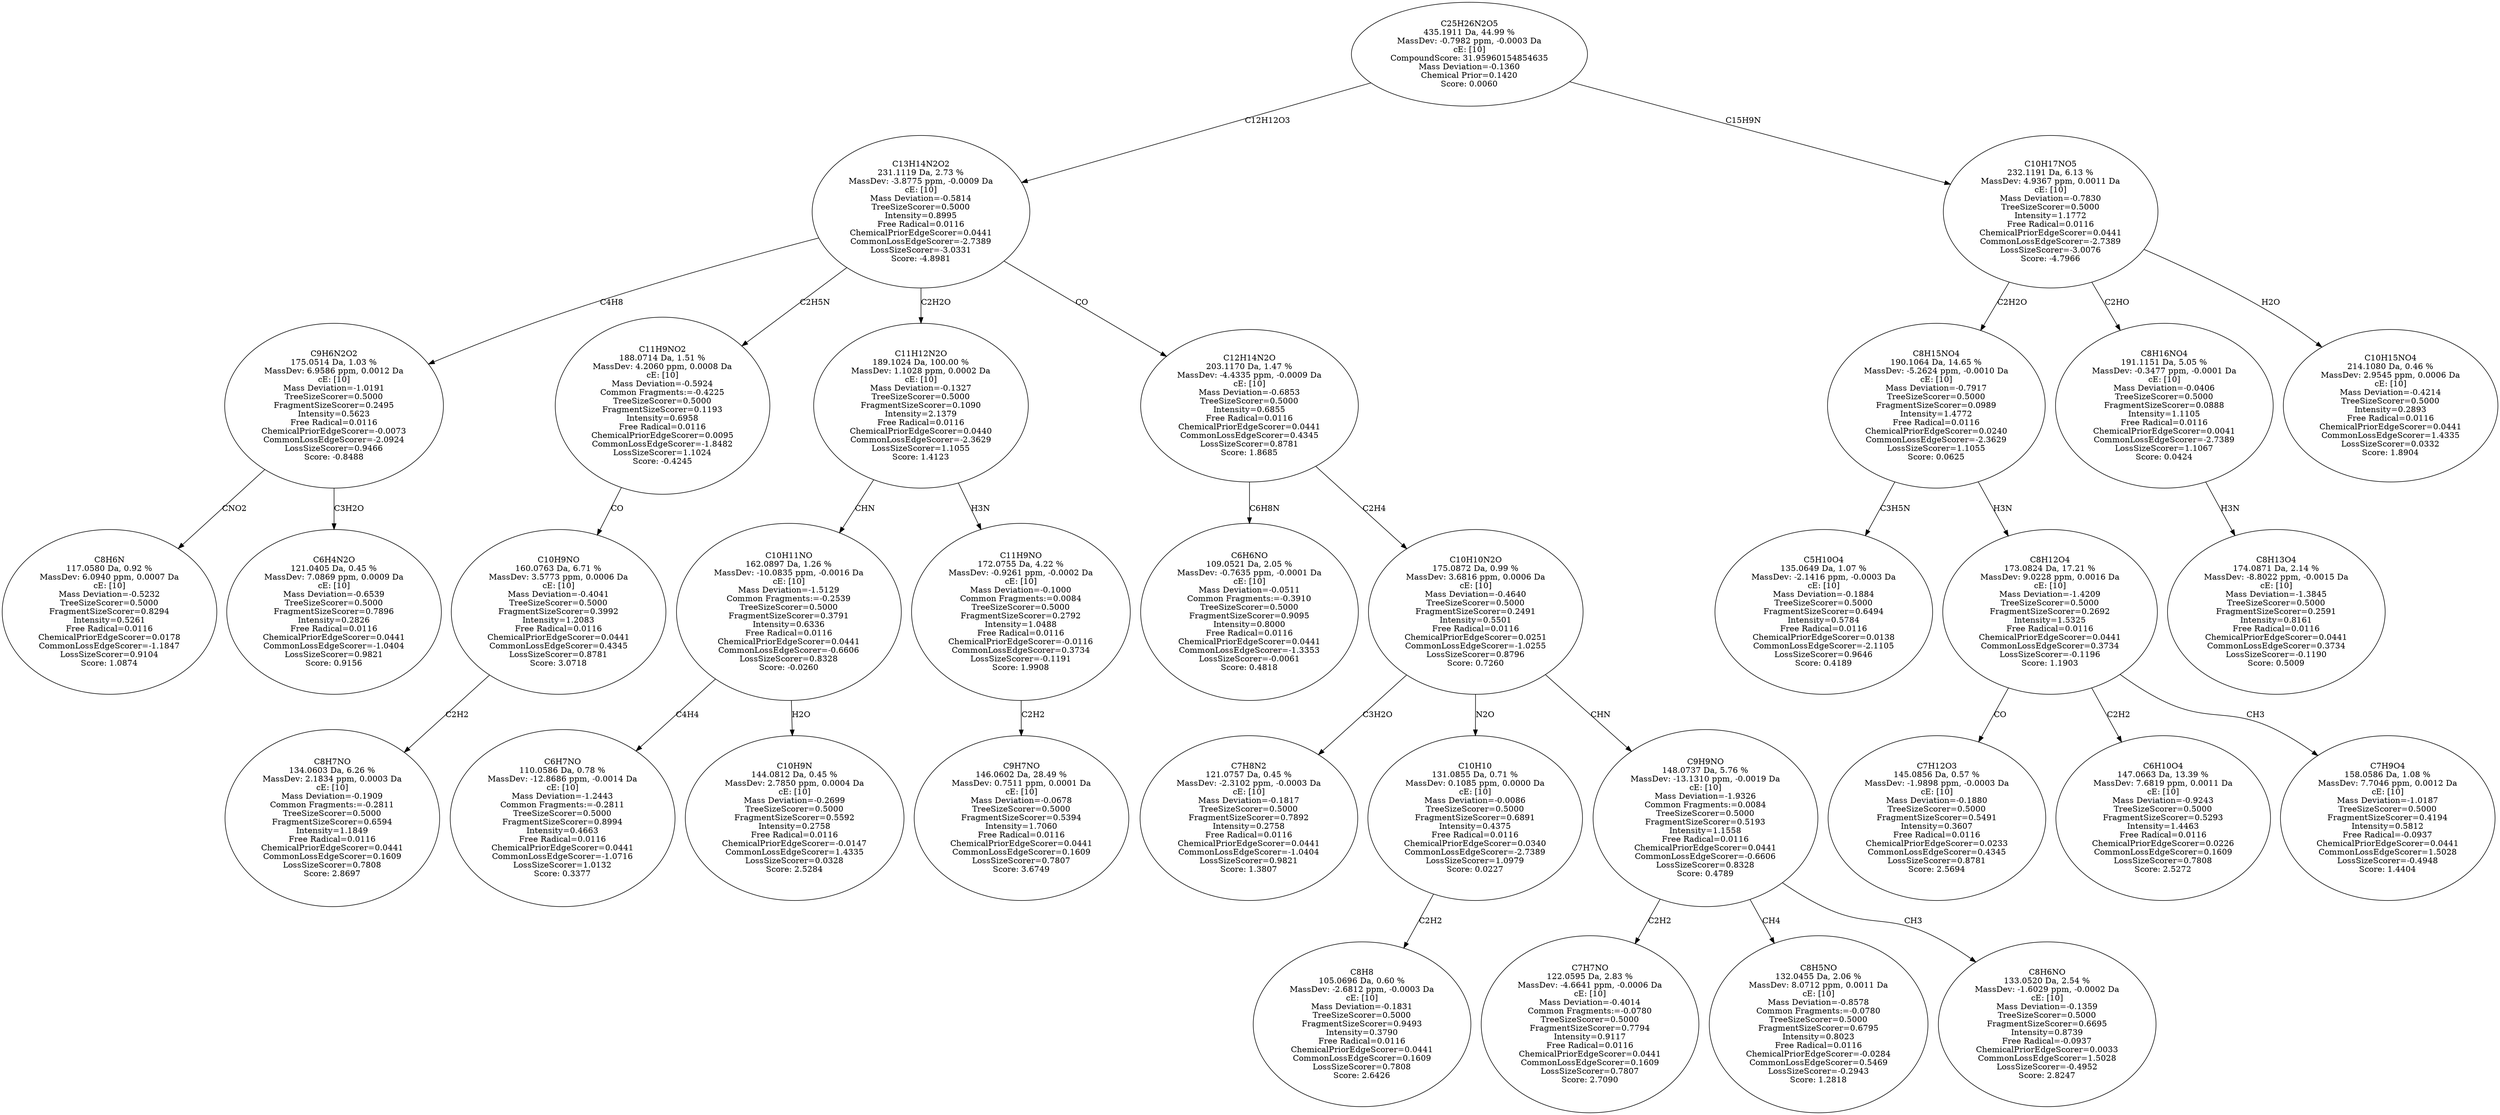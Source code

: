 strict digraph {
v1 [label="C8H6N\n117.0580 Da, 0.92 %\nMassDev: 6.0940 ppm, 0.0007 Da\ncE: [10]\nMass Deviation=-0.5232\nTreeSizeScorer=0.5000\nFragmentSizeScorer=0.8294\nIntensity=0.5261\nFree Radical=0.0116\nChemicalPriorEdgeScorer=0.0178\nCommonLossEdgeScorer=-1.1847\nLossSizeScorer=0.9104\nScore: 1.0874"];
v2 [label="C6H4N2O\n121.0405 Da, 0.45 %\nMassDev: 7.0869 ppm, 0.0009 Da\ncE: [10]\nMass Deviation=-0.6539\nTreeSizeScorer=0.5000\nFragmentSizeScorer=0.7896\nIntensity=0.2826\nFree Radical=0.0116\nChemicalPriorEdgeScorer=0.0441\nCommonLossEdgeScorer=-1.0404\nLossSizeScorer=0.9821\nScore: 0.9156"];
v3 [label="C9H6N2O2\n175.0514 Da, 1.03 %\nMassDev: 6.9586 ppm, 0.0012 Da\ncE: [10]\nMass Deviation=-1.0191\nTreeSizeScorer=0.5000\nFragmentSizeScorer=0.2495\nIntensity=0.5623\nFree Radical=0.0116\nChemicalPriorEdgeScorer=-0.0073\nCommonLossEdgeScorer=-2.0924\nLossSizeScorer=0.9466\nScore: -0.8488"];
v4 [label="C8H7NO\n134.0603 Da, 6.26 %\nMassDev: 2.1834 ppm, 0.0003 Da\ncE: [10]\nMass Deviation=-0.1909\nCommon Fragments:=-0.2811\nTreeSizeScorer=0.5000\nFragmentSizeScorer=0.6594\nIntensity=1.1849\nFree Radical=0.0116\nChemicalPriorEdgeScorer=0.0441\nCommonLossEdgeScorer=0.1609\nLossSizeScorer=0.7808\nScore: 2.8697"];
v5 [label="C10H9NO\n160.0763 Da, 6.71 %\nMassDev: 3.5773 ppm, 0.0006 Da\ncE: [10]\nMass Deviation=-0.4041\nTreeSizeScorer=0.5000\nFragmentSizeScorer=0.3992\nIntensity=1.2083\nFree Radical=0.0116\nChemicalPriorEdgeScorer=0.0441\nCommonLossEdgeScorer=0.4345\nLossSizeScorer=0.8781\nScore: 3.0718"];
v6 [label="C11H9NO2\n188.0714 Da, 1.51 %\nMassDev: 4.2060 ppm, 0.0008 Da\ncE: [10]\nMass Deviation=-0.5924\nCommon Fragments:=-0.4225\nTreeSizeScorer=0.5000\nFragmentSizeScorer=0.1193\nIntensity=0.6958\nFree Radical=0.0116\nChemicalPriorEdgeScorer=0.0095\nCommonLossEdgeScorer=-1.8482\nLossSizeScorer=1.1024\nScore: -0.4245"];
v7 [label="C6H7NO\n110.0586 Da, 0.78 %\nMassDev: -12.8686 ppm, -0.0014 Da\ncE: [10]\nMass Deviation=-1.2443\nCommon Fragments:=-0.2811\nTreeSizeScorer=0.5000\nFragmentSizeScorer=0.8994\nIntensity=0.4663\nFree Radical=0.0116\nChemicalPriorEdgeScorer=0.0441\nCommonLossEdgeScorer=-1.0716\nLossSizeScorer=1.0132\nScore: 0.3377"];
v8 [label="C10H9N\n144.0812 Da, 0.45 %\nMassDev: 2.7850 ppm, 0.0004 Da\ncE: [10]\nMass Deviation=-0.2699\nTreeSizeScorer=0.5000\nFragmentSizeScorer=0.5592\nIntensity=0.2758\nFree Radical=0.0116\nChemicalPriorEdgeScorer=-0.0147\nCommonLossEdgeScorer=1.4335\nLossSizeScorer=0.0328\nScore: 2.5284"];
v9 [label="C10H11NO\n162.0897 Da, 1.26 %\nMassDev: -10.0835 ppm, -0.0016 Da\ncE: [10]\nMass Deviation=-1.5129\nCommon Fragments:=-0.2539\nTreeSizeScorer=0.5000\nFragmentSizeScorer=0.3791\nIntensity=0.6336\nFree Radical=0.0116\nChemicalPriorEdgeScorer=0.0441\nCommonLossEdgeScorer=-0.6606\nLossSizeScorer=0.8328\nScore: -0.0260"];
v10 [label="C9H7NO\n146.0602 Da, 28.49 %\nMassDev: 0.7511 ppm, 0.0001 Da\ncE: [10]\nMass Deviation=-0.0678\nTreeSizeScorer=0.5000\nFragmentSizeScorer=0.5394\nIntensity=1.7060\nFree Radical=0.0116\nChemicalPriorEdgeScorer=0.0441\nCommonLossEdgeScorer=0.1609\nLossSizeScorer=0.7807\nScore: 3.6749"];
v11 [label="C11H9NO\n172.0755 Da, 4.22 %\nMassDev: -0.9261 ppm, -0.0002 Da\ncE: [10]\nMass Deviation=-0.1000\nCommon Fragments:=0.0084\nTreeSizeScorer=0.5000\nFragmentSizeScorer=0.2792\nIntensity=1.0488\nFree Radical=0.0116\nChemicalPriorEdgeScorer=-0.0116\nCommonLossEdgeScorer=0.3734\nLossSizeScorer=-0.1191\nScore: 1.9908"];
v12 [label="C11H12N2O\n189.1024 Da, 100.00 %\nMassDev: 1.1028 ppm, 0.0002 Da\ncE: [10]\nMass Deviation=-0.1327\nTreeSizeScorer=0.5000\nFragmentSizeScorer=0.1090\nIntensity=2.1379\nFree Radical=0.0116\nChemicalPriorEdgeScorer=0.0440\nCommonLossEdgeScorer=-2.3629\nLossSizeScorer=1.1055\nScore: 1.4123"];
v13 [label="C6H6NO\n109.0521 Da, 2.05 %\nMassDev: -0.7635 ppm, -0.0001 Da\ncE: [10]\nMass Deviation=-0.0511\nCommon Fragments:=-0.3910\nTreeSizeScorer=0.5000\nFragmentSizeScorer=0.9095\nIntensity=0.8000\nFree Radical=0.0116\nChemicalPriorEdgeScorer=0.0441\nCommonLossEdgeScorer=-1.3353\nLossSizeScorer=-0.0061\nScore: 0.4818"];
v14 [label="C7H8N2\n121.0757 Da, 0.45 %\nMassDev: -2.3102 ppm, -0.0003 Da\ncE: [10]\nMass Deviation=-0.1817\nTreeSizeScorer=0.5000\nFragmentSizeScorer=0.7892\nIntensity=0.2758\nFree Radical=0.0116\nChemicalPriorEdgeScorer=0.0441\nCommonLossEdgeScorer=-1.0404\nLossSizeScorer=0.9821\nScore: 1.3807"];
v15 [label="C8H8\n105.0696 Da, 0.60 %\nMassDev: -2.6812 ppm, -0.0003 Da\ncE: [10]\nMass Deviation=-0.1831\nTreeSizeScorer=0.5000\nFragmentSizeScorer=0.9493\nIntensity=0.3790\nFree Radical=0.0116\nChemicalPriorEdgeScorer=0.0441\nCommonLossEdgeScorer=0.1609\nLossSizeScorer=0.7808\nScore: 2.6426"];
v16 [label="C10H10\n131.0855 Da, 0.71 %\nMassDev: 0.1085 ppm, 0.0000 Da\ncE: [10]\nMass Deviation=-0.0086\nTreeSizeScorer=0.5000\nFragmentSizeScorer=0.6891\nIntensity=0.4375\nFree Radical=0.0116\nChemicalPriorEdgeScorer=0.0340\nCommonLossEdgeScorer=-2.7389\nLossSizeScorer=1.0979\nScore: 0.0227"];
v17 [label="C7H7NO\n122.0595 Da, 2.83 %\nMassDev: -4.6641 ppm, -0.0006 Da\ncE: [10]\nMass Deviation=-0.4014\nCommon Fragments:=-0.0780\nTreeSizeScorer=0.5000\nFragmentSizeScorer=0.7794\nIntensity=0.9117\nFree Radical=0.0116\nChemicalPriorEdgeScorer=0.0441\nCommonLossEdgeScorer=0.1609\nLossSizeScorer=0.7807\nScore: 2.7090"];
v18 [label="C8H5NO\n132.0455 Da, 2.06 %\nMassDev: 8.0712 ppm, 0.0011 Da\ncE: [10]\nMass Deviation=-0.8578\nCommon Fragments:=-0.0780\nTreeSizeScorer=0.5000\nFragmentSizeScorer=0.6795\nIntensity=0.8023\nFree Radical=0.0116\nChemicalPriorEdgeScorer=-0.0284\nCommonLossEdgeScorer=0.5469\nLossSizeScorer=-0.2943\nScore: 1.2818"];
v19 [label="C8H6NO\n133.0520 Da, 2.54 %\nMassDev: -1.6029 ppm, -0.0002 Da\ncE: [10]\nMass Deviation=-0.1359\nTreeSizeScorer=0.5000\nFragmentSizeScorer=0.6695\nIntensity=0.8739\nFree Radical=-0.0937\nChemicalPriorEdgeScorer=0.0033\nCommonLossEdgeScorer=1.5028\nLossSizeScorer=-0.4952\nScore: 2.8247"];
v20 [label="C9H9NO\n148.0737 Da, 5.76 %\nMassDev: -13.1310 ppm, -0.0019 Da\ncE: [10]\nMass Deviation=-1.9326\nCommon Fragments:=0.0084\nTreeSizeScorer=0.5000\nFragmentSizeScorer=0.5193\nIntensity=1.1558\nFree Radical=0.0116\nChemicalPriorEdgeScorer=0.0441\nCommonLossEdgeScorer=-0.6606\nLossSizeScorer=0.8328\nScore: 0.4789"];
v21 [label="C10H10N2O\n175.0872 Da, 0.99 %\nMassDev: 3.6816 ppm, 0.0006 Da\ncE: [10]\nMass Deviation=-0.4640\nTreeSizeScorer=0.5000\nFragmentSizeScorer=0.2491\nIntensity=0.5501\nFree Radical=0.0116\nChemicalPriorEdgeScorer=0.0251\nCommonLossEdgeScorer=-1.0255\nLossSizeScorer=0.8796\nScore: 0.7260"];
v22 [label="C12H14N2O\n203.1170 Da, 1.47 %\nMassDev: -4.4335 ppm, -0.0009 Da\ncE: [10]\nMass Deviation=-0.6853\nTreeSizeScorer=0.5000\nIntensity=0.6855\nFree Radical=0.0116\nChemicalPriorEdgeScorer=0.0441\nCommonLossEdgeScorer=0.4345\nLossSizeScorer=0.8781\nScore: 1.8685"];
v23 [label="C13H14N2O2\n231.1119 Da, 2.73 %\nMassDev: -3.8775 ppm, -0.0009 Da\ncE: [10]\nMass Deviation=-0.5814\nTreeSizeScorer=0.5000\nIntensity=0.8995\nFree Radical=0.0116\nChemicalPriorEdgeScorer=0.0441\nCommonLossEdgeScorer=-2.7389\nLossSizeScorer=-3.0331\nScore: -4.8981"];
v24 [label="C5H10O4\n135.0649 Da, 1.07 %\nMassDev: -2.1416 ppm, -0.0003 Da\ncE: [10]\nMass Deviation=-0.1884\nTreeSizeScorer=0.5000\nFragmentSizeScorer=0.6494\nIntensity=0.5784\nFree Radical=0.0116\nChemicalPriorEdgeScorer=0.0138\nCommonLossEdgeScorer=-2.1105\nLossSizeScorer=0.9646\nScore: 0.4189"];
v25 [label="C7H12O3\n145.0856 Da, 0.57 %\nMassDev: -1.9898 ppm, -0.0003 Da\ncE: [10]\nMass Deviation=-0.1880\nTreeSizeScorer=0.5000\nFragmentSizeScorer=0.5491\nIntensity=0.3607\nFree Radical=0.0116\nChemicalPriorEdgeScorer=0.0233\nCommonLossEdgeScorer=0.4345\nLossSizeScorer=0.8781\nScore: 2.5694"];
v26 [label="C6H10O4\n147.0663 Da, 13.39 %\nMassDev: 7.6819 ppm, 0.0011 Da\ncE: [10]\nMass Deviation=-0.9243\nTreeSizeScorer=0.5000\nFragmentSizeScorer=0.5293\nIntensity=1.4463\nFree Radical=0.0116\nChemicalPriorEdgeScorer=0.0226\nCommonLossEdgeScorer=0.1609\nLossSizeScorer=0.7808\nScore: 2.5272"];
v27 [label="C7H9O4\n158.0586 Da, 1.08 %\nMassDev: 7.7046 ppm, 0.0012 Da\ncE: [10]\nMass Deviation=-1.0187\nTreeSizeScorer=0.5000\nFragmentSizeScorer=0.4194\nIntensity=0.5812\nFree Radical=-0.0937\nChemicalPriorEdgeScorer=0.0441\nCommonLossEdgeScorer=1.5028\nLossSizeScorer=-0.4948\nScore: 1.4404"];
v28 [label="C8H12O4\n173.0824 Da, 17.21 %\nMassDev: 9.0228 ppm, 0.0016 Da\ncE: [10]\nMass Deviation=-1.4209\nTreeSizeScorer=0.5000\nFragmentSizeScorer=0.2692\nIntensity=1.5325\nFree Radical=0.0116\nChemicalPriorEdgeScorer=0.0441\nCommonLossEdgeScorer=0.3734\nLossSizeScorer=-0.1196\nScore: 1.1903"];
v29 [label="C8H15NO4\n190.1064 Da, 14.65 %\nMassDev: -5.2624 ppm, -0.0010 Da\ncE: [10]\nMass Deviation=-0.7917\nTreeSizeScorer=0.5000\nFragmentSizeScorer=0.0989\nIntensity=1.4772\nFree Radical=0.0116\nChemicalPriorEdgeScorer=0.0240\nCommonLossEdgeScorer=-2.3629\nLossSizeScorer=1.1055\nScore: 0.0625"];
v30 [label="C8H13O4\n174.0871 Da, 2.14 %\nMassDev: -8.8022 ppm, -0.0015 Da\ncE: [10]\nMass Deviation=-1.3845\nTreeSizeScorer=0.5000\nFragmentSizeScorer=0.2591\nIntensity=0.8161\nFree Radical=0.0116\nChemicalPriorEdgeScorer=0.0441\nCommonLossEdgeScorer=0.3734\nLossSizeScorer=-0.1190\nScore: 0.5009"];
v31 [label="C8H16NO4\n191.1151 Da, 5.05 %\nMassDev: -0.3477 ppm, -0.0001 Da\ncE: [10]\nMass Deviation=-0.0406\nTreeSizeScorer=0.5000\nFragmentSizeScorer=0.0888\nIntensity=1.1105\nFree Radical=0.0116\nChemicalPriorEdgeScorer=0.0041\nCommonLossEdgeScorer=-2.7389\nLossSizeScorer=1.1067\nScore: 0.0424"];
v32 [label="C10H15NO4\n214.1080 Da, 0.46 %\nMassDev: 2.9545 ppm, 0.0006 Da\ncE: [10]\nMass Deviation=-0.4214\nTreeSizeScorer=0.5000\nIntensity=0.2893\nFree Radical=0.0116\nChemicalPriorEdgeScorer=0.0441\nCommonLossEdgeScorer=1.4335\nLossSizeScorer=0.0332\nScore: 1.8904"];
v33 [label="C10H17NO5\n232.1191 Da, 6.13 %\nMassDev: 4.9367 ppm, 0.0011 Da\ncE: [10]\nMass Deviation=-0.7830\nTreeSizeScorer=0.5000\nIntensity=1.1772\nFree Radical=0.0116\nChemicalPriorEdgeScorer=0.0441\nCommonLossEdgeScorer=-2.7389\nLossSizeScorer=-3.0076\nScore: -4.7966"];
v34 [label="C25H26N2O5\n435.1911 Da, 44.99 %\nMassDev: -0.7982 ppm, -0.0003 Da\ncE: [10]\nCompoundScore: 31.95960154854635\nMass Deviation=-0.1360\nChemical Prior=0.1420\nScore: 0.0060"];
v3 -> v1 [label="CNO2"];
v3 -> v2 [label="C3H2O"];
v23 -> v3 [label="C4H8"];
v5 -> v4 [label="C2H2"];
v6 -> v5 [label="CO"];
v23 -> v6 [label="C2H5N"];
v9 -> v7 [label="C4H4"];
v9 -> v8 [label="H2O"];
v12 -> v9 [label="CHN"];
v11 -> v10 [label="C2H2"];
v12 -> v11 [label="H3N"];
v23 -> v12 [label="C2H2O"];
v22 -> v13 [label="C6H8N"];
v21 -> v14 [label="C3H2O"];
v16 -> v15 [label="C2H2"];
v21 -> v16 [label="N2O"];
v20 -> v17 [label="C2H2"];
v20 -> v18 [label="CH4"];
v20 -> v19 [label="CH3"];
v21 -> v20 [label="CHN"];
v22 -> v21 [label="C2H4"];
v23 -> v22 [label="CO"];
v34 -> v23 [label="C12H12O3"];
v29 -> v24 [label="C3H5N"];
v28 -> v25 [label="CO"];
v28 -> v26 [label="C2H2"];
v28 -> v27 [label="CH3"];
v29 -> v28 [label="H3N"];
v33 -> v29 [label="C2H2O"];
v31 -> v30 [label="H3N"];
v33 -> v31 [label="C2HO"];
v33 -> v32 [label="H2O"];
v34 -> v33 [label="C15H9N"];
}